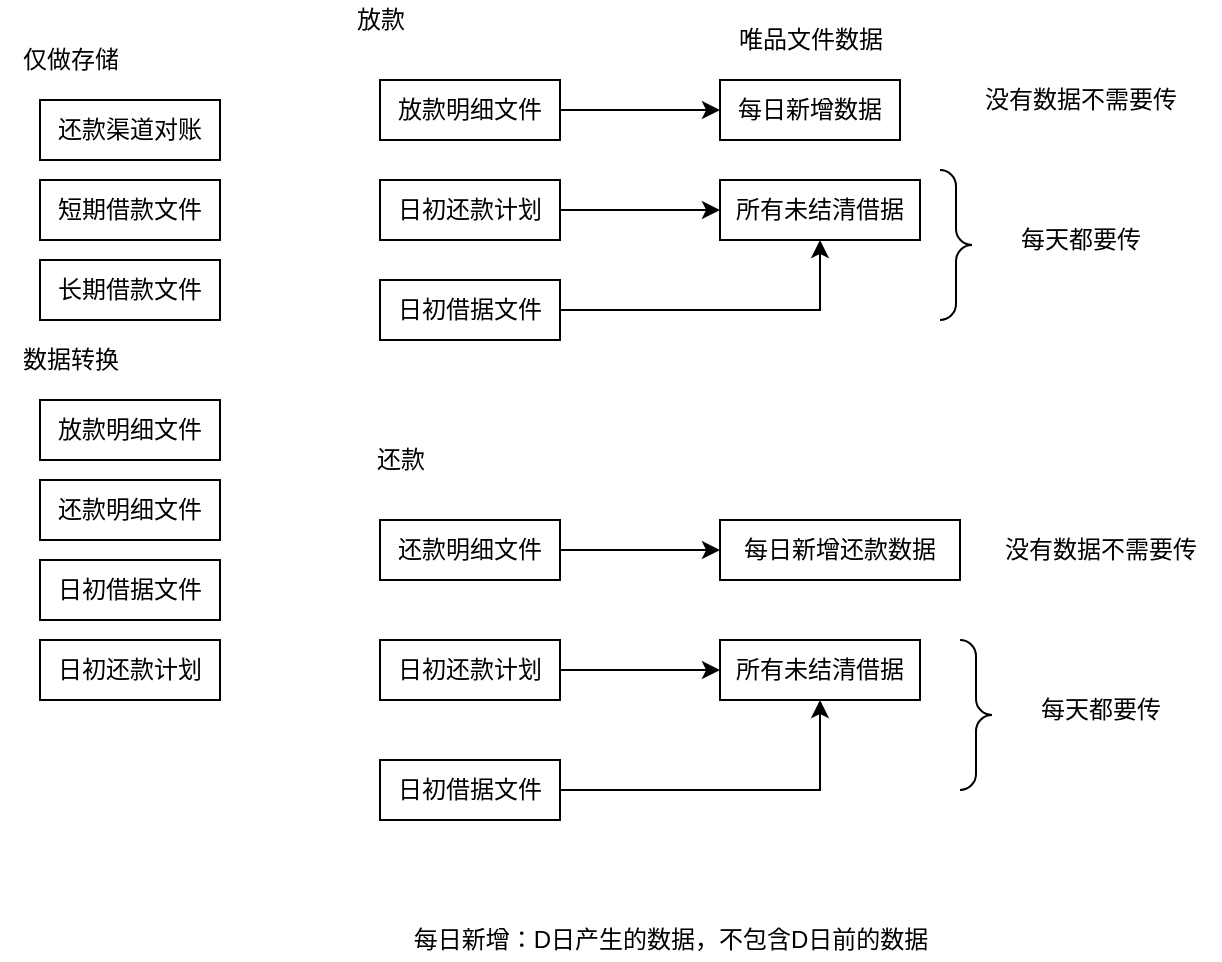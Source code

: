 <mxfile version="15.0.6" type="github" pages="2">
  <diagram name="唯品文件" id="Enex_9FH-2VRS6Ha5Js6">
    <mxGraphModel dx="1185" dy="635" grid="1" gridSize="10" guides="1" tooltips="1" connect="1" arrows="1" fold="1" page="1" pageScale="1" pageWidth="827" pageHeight="1169" math="0" shadow="0">
      <root>
        <mxCell id="8WNJvUb7gNPuj0Sl7XRT-0" />
        <mxCell id="8WNJvUb7gNPuj0Sl7XRT-1" parent="8WNJvUb7gNPuj0Sl7XRT-0" />
        <mxCell id="mv90gXSmYp_uWP0ZZpMA-0" value="还款渠道对账" style="whiteSpace=wrap;html=1;" parent="8WNJvUb7gNPuj0Sl7XRT-1" vertex="1">
          <mxGeometry x="60" y="70" width="90" height="30" as="geometry" />
        </mxCell>
        <mxCell id="mv90gXSmYp_uWP0ZZpMA-1" value="短期借款文件" style="whiteSpace=wrap;html=1;" parent="8WNJvUb7gNPuj0Sl7XRT-1" vertex="1">
          <mxGeometry x="60" y="110" width="90" height="30" as="geometry" />
        </mxCell>
        <mxCell id="mv90gXSmYp_uWP0ZZpMA-2" value="长期借款文件" style="whiteSpace=wrap;html=1;" parent="8WNJvUb7gNPuj0Sl7XRT-1" vertex="1">
          <mxGeometry x="60" y="150" width="90" height="30" as="geometry" />
        </mxCell>
        <mxCell id="mv90gXSmYp_uWP0ZZpMA-3" value="放款明细文件" style="whiteSpace=wrap;html=1;" parent="8WNJvUb7gNPuj0Sl7XRT-1" vertex="1">
          <mxGeometry x="60" y="220" width="90" height="30" as="geometry" />
        </mxCell>
        <mxCell id="mv90gXSmYp_uWP0ZZpMA-4" value="还款明细文件" style="whiteSpace=wrap;html=1;" parent="8WNJvUb7gNPuj0Sl7XRT-1" vertex="1">
          <mxGeometry x="60" y="260" width="90" height="30" as="geometry" />
        </mxCell>
        <mxCell id="mv90gXSmYp_uWP0ZZpMA-5" value="日初借据文件" style="whiteSpace=wrap;html=1;" parent="8WNJvUb7gNPuj0Sl7XRT-1" vertex="1">
          <mxGeometry x="60" y="300" width="90" height="30" as="geometry" />
        </mxCell>
        <mxCell id="mv90gXSmYp_uWP0ZZpMA-6" value="日初还款计划" style="whiteSpace=wrap;html=1;" parent="8WNJvUb7gNPuj0Sl7XRT-1" vertex="1">
          <mxGeometry x="60" y="340" width="90" height="30" as="geometry" />
        </mxCell>
        <mxCell id="mv90gXSmYp_uWP0ZZpMA-7" value="仅做存储" style="text;html=1;align=center;verticalAlign=middle;resizable=0;points=[];autosize=1;strokeColor=none;" parent="8WNJvUb7gNPuj0Sl7XRT-1" vertex="1">
          <mxGeometry x="40" y="40" width="70" height="20" as="geometry" />
        </mxCell>
        <mxCell id="mv90gXSmYp_uWP0ZZpMA-8" value="数据转换" style="text;html=1;align=center;verticalAlign=middle;resizable=0;points=[];autosize=1;strokeColor=none;" parent="8WNJvUb7gNPuj0Sl7XRT-1" vertex="1">
          <mxGeometry x="40" y="190" width="70" height="20" as="geometry" />
        </mxCell>
        <mxCell id="mv90gXSmYp_uWP0ZZpMA-15" value="" style="edgeStyle=orthogonalEdgeStyle;rounded=0;orthogonalLoop=1;jettySize=auto;html=1;" parent="8WNJvUb7gNPuj0Sl7XRT-1" source="mv90gXSmYp_uWP0ZZpMA-9" target="mv90gXSmYp_uWP0ZZpMA-14" edge="1">
          <mxGeometry relative="1" as="geometry" />
        </mxCell>
        <mxCell id="mv90gXSmYp_uWP0ZZpMA-9" value="放款明细文件" style="whiteSpace=wrap;html=1;" parent="8WNJvUb7gNPuj0Sl7XRT-1" vertex="1">
          <mxGeometry x="230" y="60" width="90" height="30" as="geometry" />
        </mxCell>
        <mxCell id="mv90gXSmYp_uWP0ZZpMA-29" value="" style="edgeStyle=orthogonalEdgeStyle;rounded=0;orthogonalLoop=1;jettySize=auto;html=1;" parent="8WNJvUb7gNPuj0Sl7XRT-1" source="mv90gXSmYp_uWP0ZZpMA-10" target="mv90gXSmYp_uWP0ZZpMA-28" edge="1">
          <mxGeometry relative="1" as="geometry" />
        </mxCell>
        <mxCell id="mv90gXSmYp_uWP0ZZpMA-10" value="还款明细文件" style="whiteSpace=wrap;html=1;" parent="8WNJvUb7gNPuj0Sl7XRT-1" vertex="1">
          <mxGeometry x="230" y="280" width="90" height="30" as="geometry" />
        </mxCell>
        <mxCell id="mv90gXSmYp_uWP0ZZpMA-23" value="" style="edgeStyle=orthogonalEdgeStyle;rounded=0;orthogonalLoop=1;jettySize=auto;html=1;" parent="8WNJvUb7gNPuj0Sl7XRT-1" source="mv90gXSmYp_uWP0ZZpMA-11" target="mv90gXSmYp_uWP0ZZpMA-21" edge="1">
          <mxGeometry relative="1" as="geometry" />
        </mxCell>
        <mxCell id="mv90gXSmYp_uWP0ZZpMA-11" value="日初借据文件" style="whiteSpace=wrap;html=1;" parent="8WNJvUb7gNPuj0Sl7XRT-1" vertex="1">
          <mxGeometry x="230" y="160" width="90" height="30" as="geometry" />
        </mxCell>
        <mxCell id="mv90gXSmYp_uWP0ZZpMA-22" value="" style="edgeStyle=orthogonalEdgeStyle;rounded=0;orthogonalLoop=1;jettySize=auto;html=1;" parent="8WNJvUb7gNPuj0Sl7XRT-1" source="mv90gXSmYp_uWP0ZZpMA-12" target="mv90gXSmYp_uWP0ZZpMA-21" edge="1">
          <mxGeometry relative="1" as="geometry" />
        </mxCell>
        <mxCell id="mv90gXSmYp_uWP0ZZpMA-12" value="日初还款计划" style="whiteSpace=wrap;html=1;" parent="8WNJvUb7gNPuj0Sl7XRT-1" vertex="1">
          <mxGeometry x="230" y="110" width="90" height="30" as="geometry" />
        </mxCell>
        <mxCell id="mv90gXSmYp_uWP0ZZpMA-14" value="每日新增数据" style="whiteSpace=wrap;html=1;" parent="8WNJvUb7gNPuj0Sl7XRT-1" vertex="1">
          <mxGeometry x="400" y="60" width="90" height="30" as="geometry" />
        </mxCell>
        <mxCell id="mv90gXSmYp_uWP0ZZpMA-17" value="唯品文件数据" style="text;html=1;align=center;verticalAlign=middle;resizable=0;points=[];autosize=1;strokeColor=none;" parent="8WNJvUb7gNPuj0Sl7XRT-1" vertex="1">
          <mxGeometry x="400" y="30" width="90" height="20" as="geometry" />
        </mxCell>
        <mxCell id="mv90gXSmYp_uWP0ZZpMA-31" value="" style="edgeStyle=orthogonalEdgeStyle;rounded=0;orthogonalLoop=1;jettySize=auto;html=1;" parent="8WNJvUb7gNPuj0Sl7XRT-1" source="mv90gXSmYp_uWP0ZZpMA-18" target="mv90gXSmYp_uWP0ZZpMA-30" edge="1">
          <mxGeometry relative="1" as="geometry" />
        </mxCell>
        <mxCell id="mv90gXSmYp_uWP0ZZpMA-18" value="日初还款计划" style="whiteSpace=wrap;html=1;" parent="8WNJvUb7gNPuj0Sl7XRT-1" vertex="1">
          <mxGeometry x="230" y="340" width="90" height="30" as="geometry" />
        </mxCell>
        <mxCell id="mv90gXSmYp_uWP0ZZpMA-32" style="edgeStyle=orthogonalEdgeStyle;rounded=0;orthogonalLoop=1;jettySize=auto;html=1;exitX=1;exitY=0.5;exitDx=0;exitDy=0;entryX=0.5;entryY=1;entryDx=0;entryDy=0;" parent="8WNJvUb7gNPuj0Sl7XRT-1" source="mv90gXSmYp_uWP0ZZpMA-19" target="mv90gXSmYp_uWP0ZZpMA-30" edge="1">
          <mxGeometry relative="1" as="geometry" />
        </mxCell>
        <mxCell id="mv90gXSmYp_uWP0ZZpMA-19" value="日初借据文件" style="whiteSpace=wrap;html=1;" parent="8WNJvUb7gNPuj0Sl7XRT-1" vertex="1">
          <mxGeometry x="230" y="400" width="90" height="30" as="geometry" />
        </mxCell>
        <mxCell id="mv90gXSmYp_uWP0ZZpMA-21" value="所有未结清借据" style="whiteSpace=wrap;html=1;" parent="8WNJvUb7gNPuj0Sl7XRT-1" vertex="1">
          <mxGeometry x="400" y="110" width="100" height="30" as="geometry" />
        </mxCell>
        <mxCell id="mv90gXSmYp_uWP0ZZpMA-24" value="" style="whiteSpace=wrap;html=1;strokeColor=none;fillColor=none;spacingLeft=20;align=left;" parent="8WNJvUb7gNPuj0Sl7XRT-1" vertex="1">
          <mxGeometry x="510" y="105" width="20" height="75" as="geometry" />
        </mxCell>
        <mxCell id="mv90gXSmYp_uWP0ZZpMA-25" value="" style="shape=mxgraph.mockup.markup.curlyBrace;editable=0;deletable=0;rotatable=0;resizeHeight=1;movable=0;allowArrows=0;connectable=0;direction=south;flipV=1;" parent="mv90gXSmYp_uWP0ZZpMA-24" vertex="1">
          <mxGeometry width="16" height="75" relative="1" as="geometry" />
        </mxCell>
        <mxCell id="mv90gXSmYp_uWP0ZZpMA-26" value="每天都要传" style="text;html=1;align=center;verticalAlign=middle;resizable=0;points=[];autosize=1;strokeColor=none;" parent="8WNJvUb7gNPuj0Sl7XRT-1" vertex="1">
          <mxGeometry x="540" y="130" width="80" height="20" as="geometry" />
        </mxCell>
        <mxCell id="mv90gXSmYp_uWP0ZZpMA-27" value="没有数据不需要传" style="text;html=1;align=center;verticalAlign=middle;resizable=0;points=[];autosize=1;strokeColor=none;" parent="8WNJvUb7gNPuj0Sl7XRT-1" vertex="1">
          <mxGeometry x="520" y="60" width="120" height="20" as="geometry" />
        </mxCell>
        <mxCell id="mv90gXSmYp_uWP0ZZpMA-28" value="每日新增还款数据" style="whiteSpace=wrap;html=1;" parent="8WNJvUb7gNPuj0Sl7XRT-1" vertex="1">
          <mxGeometry x="400" y="280" width="120" height="30" as="geometry" />
        </mxCell>
        <mxCell id="mv90gXSmYp_uWP0ZZpMA-30" value="所有未结清借据" style="whiteSpace=wrap;html=1;" parent="8WNJvUb7gNPuj0Sl7XRT-1" vertex="1">
          <mxGeometry x="400" y="340" width="100" height="30" as="geometry" />
        </mxCell>
        <mxCell id="mv90gXSmYp_uWP0ZZpMA-33" value="" style="whiteSpace=wrap;html=1;strokeColor=none;fillColor=none;spacingLeft=20;align=left;" parent="8WNJvUb7gNPuj0Sl7XRT-1" vertex="1">
          <mxGeometry x="520" y="340" width="20" height="75" as="geometry" />
        </mxCell>
        <mxCell id="mv90gXSmYp_uWP0ZZpMA-34" value="" style="shape=mxgraph.mockup.markup.curlyBrace;editable=0;deletable=0;rotatable=0;resizeHeight=1;movable=0;allowArrows=0;connectable=0;direction=south;flipV=1;" parent="mv90gXSmYp_uWP0ZZpMA-33" vertex="1">
          <mxGeometry width="16" height="75" relative="1" as="geometry" />
        </mxCell>
        <mxCell id="mv90gXSmYp_uWP0ZZpMA-35" value="每天都要传" style="text;html=1;align=center;verticalAlign=middle;resizable=0;points=[];autosize=1;strokeColor=none;" parent="8WNJvUb7gNPuj0Sl7XRT-1" vertex="1">
          <mxGeometry x="550" y="365" width="80" height="20" as="geometry" />
        </mxCell>
        <mxCell id="mv90gXSmYp_uWP0ZZpMA-36" value="没有数据不需要传" style="text;html=1;align=center;verticalAlign=middle;resizable=0;points=[];autosize=1;strokeColor=none;" parent="8WNJvUb7gNPuj0Sl7XRT-1" vertex="1">
          <mxGeometry x="530" y="285" width="120" height="20" as="geometry" />
        </mxCell>
        <mxCell id="960kw9gEwqXQT7OAP2lU-0" value="放款" style="text;html=1;align=center;verticalAlign=middle;resizable=0;points=[];autosize=1;strokeColor=none;" parent="8WNJvUb7gNPuj0Sl7XRT-1" vertex="1">
          <mxGeometry x="210" y="20" width="40" height="20" as="geometry" />
        </mxCell>
        <mxCell id="960kw9gEwqXQT7OAP2lU-1" value="还款" style="text;html=1;align=center;verticalAlign=middle;resizable=0;points=[];autosize=1;strokeColor=none;" parent="8WNJvUb7gNPuj0Sl7XRT-1" vertex="1">
          <mxGeometry x="220" y="240" width="40" height="20" as="geometry" />
        </mxCell>
        <mxCell id="960kw9gEwqXQT7OAP2lU-2" value="每日新增：D日产生的数据，不包含D日前的数据" style="text;html=1;align=center;verticalAlign=middle;resizable=0;points=[];autosize=1;strokeColor=none;" parent="8WNJvUb7gNPuj0Sl7XRT-1" vertex="1">
          <mxGeometry x="230" y="480" width="290" height="20" as="geometry" />
        </mxCell>
      </root>
    </mxGraphModel>
  </diagram>
  <diagram name="上送文件" id="ilOKJ9e9dvQqWeZYazl7">
    <mxGraphModel dx="1185" dy="635" grid="1" gridSize="10" guides="1" tooltips="1" connect="1" arrows="1" fold="1" page="1" pageScale="1" pageWidth="827" pageHeight="1169" math="1" shadow="0">
      <root>
        <mxCell id="0" />
        <mxCell id="1" parent="0" />
        <mxCell id="vap8rVv31qlZk4_VtVk4-1" value="上送文件" style="text;html=1;align=center;verticalAlign=middle;resizable=0;points=[];autosize=1;strokeColor=none;" parent="1" vertex="1">
          <mxGeometry x="5" y="30" width="70" height="20" as="geometry" />
        </mxCell>
        <mxCell id="vap8rVv31qlZk4_VtVk4-2" value="授信客户信息&lt;br&gt;借据信息&lt;br&gt;实还流水信息&lt;br&gt;已还分期&lt;br&gt;还款计划表&lt;br&gt;科目明细&lt;br&gt;科目汇总" style="whiteSpace=wrap;html=1;" parent="1" vertex="1">
          <mxGeometry x="40" y="60" width="100" height="130" as="geometry" />
        </mxCell>
        <mxCell id="a2rgZ_dXwzXQA3GxVioo-16" style="edgeStyle=orthogonalEdgeStyle;rounded=0;orthogonalLoop=1;jettySize=auto;html=1;exitX=1;exitY=0.5;exitDx=0;exitDy=0;entryX=0;entryY=0.5;entryDx=0;entryDy=0;fontColor=#CCCCCC;" edge="1" parent="1" source="vap8rVv31qlZk4_VtVk4-3" target="vap8rVv31qlZk4_VtVk4-13">
          <mxGeometry relative="1" as="geometry" />
        </mxCell>
        <mxCell id="vap8rVv31qlZk4_VtVk4-3" value="授信客户信息" style="whiteSpace=wrap;html=1;fontColor=#CCCCCC;" parent="1" vertex="1">
          <mxGeometry x="360" y="50" width="90" height="30" as="geometry" />
        </mxCell>
        <mxCell id="a2rgZ_dXwzXQA3GxVioo-17" style="edgeStyle=orthogonalEdgeStyle;rounded=0;orthogonalLoop=1;jettySize=auto;html=1;exitX=1;exitY=0.5;exitDx=0;exitDy=0;entryX=0.5;entryY=1;entryDx=0;entryDy=0;fontColor=#CCCCCC;" edge="1" parent="1" source="vap8rVv31qlZk4_VtVk4-4" target="vap8rVv31qlZk4_VtVk4-13">
          <mxGeometry relative="1" as="geometry" />
        </mxCell>
        <mxCell id="vap8rVv31qlZk4_VtVk4-4" value="借据信息" style="whiteSpace=wrap;html=1;" parent="1" vertex="1">
          <mxGeometry x="360" y="130" width="90" height="30" as="geometry" />
        </mxCell>
        <mxCell id="a2rgZ_dXwzXQA3GxVioo-13" value="" style="edgeStyle=orthogonalEdgeStyle;rounded=0;orthogonalLoop=1;jettySize=auto;html=1;fontColor=#CCCCCC;" edge="1" parent="1" source="vap8rVv31qlZk4_VtVk4-5" target="vap8rVv31qlZk4_VtVk4-34">
          <mxGeometry relative="1" as="geometry" />
        </mxCell>
        <mxCell id="vap8rVv31qlZk4_VtVk4-5" value="实还流水信息" style="whiteSpace=wrap;html=1;" parent="1" vertex="1">
          <mxGeometry x="360" y="210" width="90" height="30" as="geometry" />
        </mxCell>
        <mxCell id="a2rgZ_dXwzXQA3GxVioo-12" value="" style="edgeStyle=orthogonalEdgeStyle;rounded=0;orthogonalLoop=1;jettySize=auto;html=1;fontColor=#CCCCCC;" edge="1" parent="1" source="vap8rVv31qlZk4_VtVk4-6" target="vap8rVv31qlZk4_VtVk4-41">
          <mxGeometry relative="1" as="geometry" />
        </mxCell>
        <mxCell id="vap8rVv31qlZk4_VtVk4-6" value="已还分期" style="whiteSpace=wrap;html=1;" parent="1" vertex="1">
          <mxGeometry x="360" y="290" width="90" height="30" as="geometry" />
        </mxCell>
        <mxCell id="a2rgZ_dXwzXQA3GxVioo-11" value="" style="edgeStyle=orthogonalEdgeStyle;rounded=0;orthogonalLoop=1;jettySize=auto;html=1;fontColor=#CCCCCC;" edge="1" parent="1" source="vap8rVv31qlZk4_VtVk4-7" target="vap8rVv31qlZk4_VtVk4-36">
          <mxGeometry relative="1" as="geometry" />
        </mxCell>
        <mxCell id="vap8rVv31qlZk4_VtVk4-7" value="还款计划表" style="whiteSpace=wrap;html=1;fontColor=#CCCCCC;" parent="1" vertex="1">
          <mxGeometry x="360" y="370" width="90" height="30" as="geometry" />
        </mxCell>
        <mxCell id="a2rgZ_dXwzXQA3GxVioo-9" value="" style="edgeStyle=orthogonalEdgeStyle;rounded=0;orthogonalLoop=1;jettySize=auto;html=1;fontColor=#CCCCCC;" edge="1" parent="1" source="vap8rVv31qlZk4_VtVk4-8" target="vap8rVv31qlZk4_VtVk4-38">
          <mxGeometry relative="1" as="geometry" />
        </mxCell>
        <mxCell id="vap8rVv31qlZk4_VtVk4-8" value="科目明细" style="whiteSpace=wrap;html=1;" parent="1" vertex="1">
          <mxGeometry x="360" y="450" width="90" height="30" as="geometry" />
        </mxCell>
        <mxCell id="a2rgZ_dXwzXQA3GxVioo-10" style="edgeStyle=orthogonalEdgeStyle;rounded=0;orthogonalLoop=1;jettySize=auto;html=1;exitX=1;exitY=0.5;exitDx=0;exitDy=0;entryX=0.5;entryY=1;entryDx=0;entryDy=0;fontColor=#CCCCCC;" edge="1" parent="1" source="vap8rVv31qlZk4_VtVk4-9" target="vap8rVv31qlZk4_VtVk4-38">
          <mxGeometry relative="1" as="geometry" />
        </mxCell>
        <mxCell id="vap8rVv31qlZk4_VtVk4-9" value="科目汇总" style="whiteSpace=wrap;html=1;" parent="1" vertex="1">
          <mxGeometry x="360" y="530" width="90" height="30" as="geometry" />
        </mxCell>
        <mxCell id="a2rgZ_dXwzXQA3GxVioo-2" value="" style="edgeStyle=orthogonalEdgeStyle;rounded=0;orthogonalLoop=1;jettySize=auto;html=1;fontColor=#CCCCCC;" edge="1" parent="1" source="vap8rVv31qlZk4_VtVk4-11" target="vap8rVv31qlZk4_VtVk4-3">
          <mxGeometry relative="1" as="geometry" />
        </mxCell>
        <mxCell id="vap8rVv31qlZk4_VtVk4-11" value="放款明细" style="whiteSpace=wrap;html=1;" parent="1" vertex="1">
          <mxGeometry x="190" y="50" width="90" height="30" as="geometry" />
        </mxCell>
        <mxCell id="vap8rVv31qlZk4_VtVk4-13" value="每日增量提供" style="whiteSpace=wrap;html=1;" parent="1" vertex="1">
          <mxGeometry x="520" y="50" width="90" height="30" as="geometry" />
        </mxCell>
        <mxCell id="vap8rVv31qlZk4_VtVk4-15" value="上送总行数据" style="text;html=1;align=center;verticalAlign=middle;resizable=0;points=[];autosize=1;strokeColor=none;" parent="1" vertex="1">
          <mxGeometry x="520" y="20" width="90" height="20" as="geometry" />
        </mxCell>
        <mxCell id="a2rgZ_dXwzXQA3GxVioo-3" value="" style="edgeStyle=orthogonalEdgeStyle;rounded=0;orthogonalLoop=1;jettySize=auto;html=1;fontColor=#CCCCCC;" edge="1" parent="1" source="vap8rVv31qlZk4_VtVk4-16" target="vap8rVv31qlZk4_VtVk4-4">
          <mxGeometry relative="1" as="geometry" />
        </mxCell>
        <mxCell id="vap8rVv31qlZk4_VtVk4-16" value="放款明细&lt;br&gt;还款明细&lt;br&gt;日初借据信息&lt;br&gt;日初还款计划" style="whiteSpace=wrap;html=1;direction=west;" parent="1" vertex="1">
          <mxGeometry x="190" y="115" width="90" height="60" as="geometry" />
        </mxCell>
        <mxCell id="a2rgZ_dXwzXQA3GxVioo-4" value="" style="edgeStyle=orthogonalEdgeStyle;rounded=0;orthogonalLoop=1;jettySize=auto;html=1;fontColor=#CCCCCC;" edge="1" parent="1" source="vap8rVv31qlZk4_VtVk4-20" target="vap8rVv31qlZk4_VtVk4-5">
          <mxGeometry relative="1" as="geometry" />
        </mxCell>
        <mxCell id="vap8rVv31qlZk4_VtVk4-20" value="还款明细&lt;br&gt;日初还款计划" style="whiteSpace=wrap;html=1;" parent="1" vertex="1">
          <mxGeometry x="190" y="210" width="90" height="30" as="geometry" />
        </mxCell>
        <mxCell id="a2rgZ_dXwzXQA3GxVioo-5" value="" style="edgeStyle=orthogonalEdgeStyle;rounded=0;orthogonalLoop=1;jettySize=auto;html=1;fontColor=#CCCCCC;" edge="1" parent="1" source="vap8rVv31qlZk4_VtVk4-24" target="vap8rVv31qlZk4_VtVk4-6">
          <mxGeometry relative="1" as="geometry" />
        </mxCell>
        <mxCell id="vap8rVv31qlZk4_VtVk4-24" value="放款明细&lt;br&gt;还款明细&lt;br&gt;日初借据信息&lt;br&gt;日初还款计划" style="whiteSpace=wrap;html=1;direction=west;" parent="1" vertex="1">
          <mxGeometry x="190" y="275" width="90" height="60" as="geometry" />
        </mxCell>
        <mxCell id="a2rgZ_dXwzXQA3GxVioo-6" value="" style="edgeStyle=orthogonalEdgeStyle;rounded=0;orthogonalLoop=1;jettySize=auto;html=1;fontColor=#CCCCCC;" edge="1" parent="1" source="vap8rVv31qlZk4_VtVk4-27" target="vap8rVv31qlZk4_VtVk4-7">
          <mxGeometry relative="1" as="geometry" />
        </mxCell>
        <mxCell id="vap8rVv31qlZk4_VtVk4-27" value="日初还款计划" style="whiteSpace=wrap;html=1;" parent="1" vertex="1">
          <mxGeometry x="190" y="370" width="90" height="30" as="geometry" />
        </mxCell>
        <mxCell id="a2rgZ_dXwzXQA3GxVioo-7" value="" style="edgeStyle=orthogonalEdgeStyle;rounded=0;orthogonalLoop=1;jettySize=auto;html=1;fontColor=#CCCCCC;" edge="1" parent="1" source="vap8rVv31qlZk4_VtVk4-29" target="vap8rVv31qlZk4_VtVk4-8">
          <mxGeometry relative="1" as="geometry" />
        </mxCell>
        <mxCell id="vap8rVv31qlZk4_VtVk4-29" value="借据信息&lt;br&gt;还款明细" style="whiteSpace=wrap;html=1;" parent="1" vertex="1">
          <mxGeometry x="190" y="450" width="90" height="30" as="geometry" />
        </mxCell>
        <mxCell id="a2rgZ_dXwzXQA3GxVioo-8" value="" style="edgeStyle=orthogonalEdgeStyle;rounded=0;orthogonalLoop=1;jettySize=auto;html=1;fontColor=#CCCCCC;" edge="1" parent="1" source="vap8rVv31qlZk4_VtVk4-31" target="vap8rVv31qlZk4_VtVk4-9">
          <mxGeometry relative="1" as="geometry" />
        </mxCell>
        <mxCell id="vap8rVv31qlZk4_VtVk4-31" value="还款明细&lt;br&gt;借据信息&lt;br&gt;科目明细" style="whiteSpace=wrap;html=1;" parent="1" vertex="1">
          <mxGeometry x="190" y="520" width="90" height="50" as="geometry" />
        </mxCell>
        <mxCell id="vap8rVv31qlZk4_VtVk4-34" value="每日增量提供" style="whiteSpace=wrap;html=1;" parent="1" vertex="1">
          <mxGeometry x="520" y="210" width="90" height="30" as="geometry" />
        </mxCell>
        <mxCell id="vap8rVv31qlZk4_VtVk4-36" value="不再变更" style="whiteSpace=wrap;html=1;fillColor=#FFFF99;" parent="1" vertex="1">
          <mxGeometry x="520" y="370" width="90" height="30" as="geometry" />
        </mxCell>
        <mxCell id="vap8rVv31qlZk4_VtVk4-38" value="每日增量提供" style="whiteSpace=wrap;html=1;" parent="1" vertex="1">
          <mxGeometry x="520" y="450" width="90" height="30" as="geometry" />
        </mxCell>
        <mxCell id="vap8rVv31qlZk4_VtVk4-41" value="每日全量&lt;br&gt;未结清分期" style="whiteSpace=wrap;html=1;direction=west;fillColor=#FFF176;" parent="1" vertex="1">
          <mxGeometry x="520" y="275" width="90" height="60" as="geometry" />
        </mxCell>
        <mxCell id="a2rgZ_dXwzXQA3GxVioo-1" value="如果当天没有数据就传空" style="text;html=1;align=center;verticalAlign=middle;resizable=0;points=[];autosize=1;strokeColor=none;fillColor=none;" vertex="1" parent="1">
          <mxGeometry x="610" y="20" width="150" height="20" as="geometry" />
        </mxCell>
      </root>
    </mxGraphModel>
  </diagram>
</mxfile>
